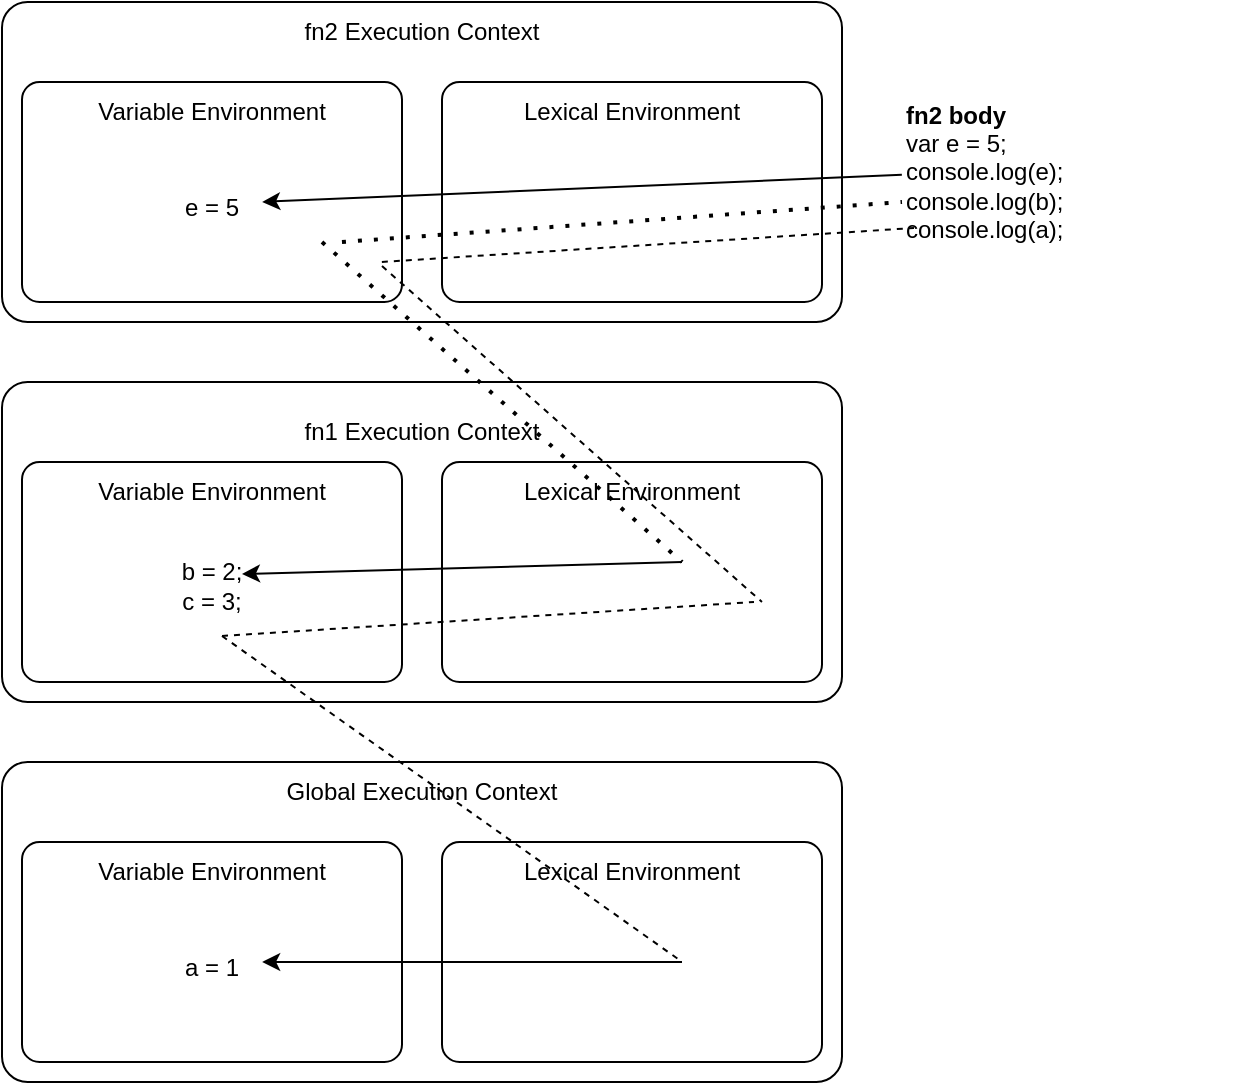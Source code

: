 <mxfile>
    <diagram id="6EU1c-54r2hWyKf3_wE8" name="Page-1">
        <mxGraphModel dx="849" dy="1749" grid="1" gridSize="10" guides="1" tooltips="1" connect="1" arrows="1" fold="1" page="1" pageScale="1" pageWidth="850" pageHeight="1100" math="0" shadow="0">
            <root>
                <mxCell id="0"/>
                <mxCell id="1" parent="0"/>
                <mxCell id="2" value="" style="rounded=1;whiteSpace=wrap;html=1;arcSize=8;" vertex="1" parent="1">
                    <mxGeometry x="160" y="350" width="420" height="160" as="geometry"/>
                </mxCell>
                <mxCell id="3" value="&lt;div&gt;&lt;br&gt;&lt;/div&gt;a = 1" style="rounded=1;whiteSpace=wrap;html=1;arcSize=8;" vertex="1" parent="1">
                    <mxGeometry x="170" y="390" width="190" height="110" as="geometry"/>
                </mxCell>
                <mxCell id="4" value="" style="rounded=1;whiteSpace=wrap;html=1;arcSize=8;" vertex="1" parent="1">
                    <mxGeometry x="380" y="390" width="190" height="110" as="geometry"/>
                </mxCell>
                <mxCell id="5" value="" style="rounded=1;whiteSpace=wrap;html=1;arcSize=8;" vertex="1" parent="1">
                    <mxGeometry x="160" y="160" width="420" height="160" as="geometry"/>
                </mxCell>
                <mxCell id="6" value="&lt;div&gt;&lt;br&gt;&lt;/div&gt;b = 2;&lt;div&gt;c = 3;&lt;/div&gt;" style="rounded=1;whiteSpace=wrap;html=1;arcSize=8;" vertex="1" parent="1">
                    <mxGeometry x="170" y="200" width="190" height="110" as="geometry"/>
                </mxCell>
                <mxCell id="7" value="" style="rounded=1;whiteSpace=wrap;html=1;arcSize=8;" vertex="1" parent="1">
                    <mxGeometry x="380" y="200" width="190" height="110" as="geometry"/>
                </mxCell>
                <mxCell id="8" value="" style="rounded=1;whiteSpace=wrap;html=1;arcSize=8;" vertex="1" parent="1">
                    <mxGeometry x="160" y="-30" width="420" height="160" as="geometry"/>
                </mxCell>
                <mxCell id="9" value="&lt;div&gt;&lt;br&gt;&lt;/div&gt;e = 5" style="rounded=1;whiteSpace=wrap;html=1;arcSize=8;" vertex="1" parent="1">
                    <mxGeometry x="170" y="10" width="190" height="110" as="geometry"/>
                </mxCell>
                <mxCell id="10" value="" style="rounded=1;whiteSpace=wrap;html=1;arcSize=8;" vertex="1" parent="1">
                    <mxGeometry x="380" y="10" width="190" height="110" as="geometry"/>
                </mxCell>
                <mxCell id="11" value="Global Execution Context" style="text;html=1;align=center;verticalAlign=middle;whiteSpace=wrap;rounded=0;" vertex="1" parent="1">
                    <mxGeometry x="295" y="350" width="150" height="30" as="geometry"/>
                </mxCell>
                <mxCell id="12" value="fn1 Execution Context" style="text;html=1;align=center;verticalAlign=middle;whiteSpace=wrap;rounded=0;" vertex="1" parent="1">
                    <mxGeometry x="295" y="170" width="150" height="30" as="geometry"/>
                </mxCell>
                <mxCell id="13" value="fn2 Execution Context" style="text;html=1;align=center;verticalAlign=middle;whiteSpace=wrap;rounded=0;" vertex="1" parent="1">
                    <mxGeometry x="295" y="-30" width="150" height="30" as="geometry"/>
                </mxCell>
                <mxCell id="14" value="Variable Environment" style="text;html=1;align=center;verticalAlign=middle;whiteSpace=wrap;rounded=0;" vertex="1" parent="1">
                    <mxGeometry x="190" y="10" width="150" height="30" as="geometry"/>
                </mxCell>
                <mxCell id="15" value="Lexical Environment" style="text;html=1;align=center;verticalAlign=middle;whiteSpace=wrap;rounded=0;" vertex="1" parent="1">
                    <mxGeometry x="400" y="10" width="150" height="30" as="geometry"/>
                </mxCell>
                <mxCell id="16" value="Variable Environment" style="text;html=1;align=center;verticalAlign=middle;whiteSpace=wrap;rounded=0;" vertex="1" parent="1">
                    <mxGeometry x="190" y="200" width="150" height="30" as="geometry"/>
                </mxCell>
                <mxCell id="17" value="Lexical Environment" style="text;html=1;align=center;verticalAlign=middle;whiteSpace=wrap;rounded=0;" vertex="1" parent="1">
                    <mxGeometry x="400" y="200" width="150" height="30" as="geometry"/>
                </mxCell>
                <mxCell id="18" value="Variable Environment" style="text;html=1;align=center;verticalAlign=middle;whiteSpace=wrap;rounded=0;" vertex="1" parent="1">
                    <mxGeometry x="190" y="390" width="150" height="30" as="geometry"/>
                </mxCell>
                <mxCell id="19" value="Lexical Environment" style="text;html=1;align=center;verticalAlign=middle;whiteSpace=wrap;rounded=0;" vertex="1" parent="1">
                    <mxGeometry x="400" y="390" width="150" height="30" as="geometry"/>
                </mxCell>
                <mxCell id="20" value="&lt;div&gt;&lt;b&gt;fn2 body&lt;/b&gt;&lt;/div&gt;var e = 5;&lt;div&gt;console.log(e);&lt;/div&gt;&lt;div&gt;console.log(b);&lt;/div&gt;&lt;div&gt;console.log(a);&lt;/div&gt;" style="text;html=1;align=left;verticalAlign=middle;whiteSpace=wrap;rounded=0;" vertex="1" parent="1">
                    <mxGeometry x="610" y="-10" width="170" height="130" as="geometry"/>
                </mxCell>
                <mxCell id="23" value="" style="endArrow=classic;html=1;entryX=0.632;entryY=0.545;entryDx=0;entryDy=0;entryPerimeter=0;" edge="1" parent="1" target="9">
                    <mxGeometry width="50" height="50" relative="1" as="geometry">
                        <mxPoint x="609.92" y="56.41" as="sourcePoint"/>
                        <mxPoint x="300.0" y="52.05" as="targetPoint"/>
                    </mxGeometry>
                </mxCell>
                <mxCell id="25" value="" style="endArrow=none;dashed=1;html=1;dashPattern=1 3;strokeWidth=2;exitX=0.842;exitY=0.727;exitDx=0;exitDy=0;exitPerimeter=0;" edge="1" parent="1" source="9">
                    <mxGeometry width="50" height="50" relative="1" as="geometry">
                        <mxPoint x="700" y="270" as="sourcePoint"/>
                        <mxPoint x="610" y="70" as="targetPoint"/>
                    </mxGeometry>
                </mxCell>
                <mxCell id="26" value="" style="endArrow=none;dashed=1;html=1;dashPattern=1 3;strokeWidth=2;exitX=0.842;exitY=0.727;exitDx=0;exitDy=0;exitPerimeter=0;entryX=0.632;entryY=0.455;entryDx=0;entryDy=0;entryPerimeter=0;" edge="1" parent="1" target="7">
                    <mxGeometry width="50" height="50" relative="1" as="geometry">
                        <mxPoint x="320" y="90" as="sourcePoint"/>
                        <mxPoint x="600" y="70" as="targetPoint"/>
                    </mxGeometry>
                </mxCell>
                <mxCell id="28" value="" style="endArrow=classic;html=1;entryX=0.632;entryY=0.545;entryDx=0;entryDy=0;entryPerimeter=0;" edge="1" parent="1">
                    <mxGeometry width="50" height="50" relative="1" as="geometry">
                        <mxPoint x="500" y="250" as="sourcePoint"/>
                        <mxPoint x="280" y="256" as="targetPoint"/>
                    </mxGeometry>
                </mxCell>
                <mxCell id="29" value="" style="endArrow=none;dashed=1;html=1;exitX=0.947;exitY=0.818;exitDx=0;exitDy=0;exitPerimeter=0;" edge="1" parent="1" source="9">
                    <mxGeometry width="50" height="50" relative="1" as="geometry">
                        <mxPoint x="566" y="133" as="sourcePoint"/>
                        <mxPoint x="616" y="83" as="targetPoint"/>
                    </mxGeometry>
                </mxCell>
                <mxCell id="30" value="" style="endArrow=none;dashed=1;html=1;exitX=0.947;exitY=0.818;exitDx=0;exitDy=0;exitPerimeter=0;entryX=0.842;entryY=0.636;entryDx=0;entryDy=0;entryPerimeter=0;" edge="1" parent="1" target="7">
                    <mxGeometry width="50" height="50" relative="1" as="geometry">
                        <mxPoint x="350" y="102" as="sourcePoint"/>
                        <mxPoint x="616" y="85" as="targetPoint"/>
                    </mxGeometry>
                </mxCell>
                <mxCell id="31" value="" style="endArrow=none;dashed=1;html=1;exitX=0.947;exitY=0.818;exitDx=0;exitDy=0;exitPerimeter=0;" edge="1" parent="1">
                    <mxGeometry width="50" height="50" relative="1" as="geometry">
                        <mxPoint x="270" y="287" as="sourcePoint"/>
                        <mxPoint x="536" y="270" as="targetPoint"/>
                    </mxGeometry>
                </mxCell>
                <mxCell id="32" value="" style="endArrow=none;dashed=1;html=1;exitX=0.947;exitY=0.818;exitDx=0;exitDy=0;exitPerimeter=0;entryX=0.632;entryY=0.545;entryDx=0;entryDy=0;entryPerimeter=0;" edge="1" parent="1" target="4">
                    <mxGeometry width="50" height="50" relative="1" as="geometry">
                        <mxPoint x="270" y="287" as="sourcePoint"/>
                        <mxPoint x="536" y="270" as="targetPoint"/>
                    </mxGeometry>
                </mxCell>
                <mxCell id="34" value="" style="endArrow=classic;html=1;entryX=0.632;entryY=0.545;entryDx=0;entryDy=0;entryPerimeter=0;" edge="1" parent="1" target="3">
                    <mxGeometry width="50" height="50" relative="1" as="geometry">
                        <mxPoint x="500" y="450" as="sourcePoint"/>
                        <mxPoint x="280" y="456" as="targetPoint"/>
                    </mxGeometry>
                </mxCell>
            </root>
        </mxGraphModel>
    </diagram>
</mxfile>